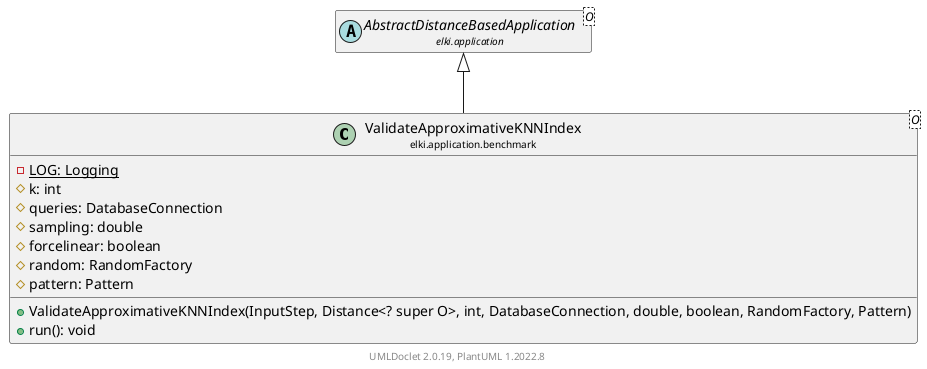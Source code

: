 @startuml
    remove .*\.(Instance|Par|Parameterizer|Factory)$
    set namespaceSeparator none
    hide empty fields
    hide empty methods

    class "<size:14>ValidateApproximativeKNNIndex\n<size:10>elki.application.benchmark" as elki.application.benchmark.ValidateApproximativeKNNIndex<O> [[ValidateApproximativeKNNIndex.html]] {
        {static} -LOG: Logging
        #k: int
        #queries: DatabaseConnection
        #sampling: double
        #forcelinear: boolean
        #random: RandomFactory
        #pattern: Pattern
        +ValidateApproximativeKNNIndex(InputStep, Distance<? super O>, int, DatabaseConnection, double, boolean, RandomFactory, Pattern)
        +run(): void
    }

    abstract class "<size:14>AbstractDistanceBasedApplication\n<size:10>elki.application" as elki.application.AbstractDistanceBasedApplication<O> [[../AbstractDistanceBasedApplication.html]]
    class "<size:14>ValidateApproximativeKNNIndex.Par\n<size:10>elki.application.benchmark" as elki.application.benchmark.ValidateApproximativeKNNIndex.Par<O>

    elki.application.AbstractDistanceBasedApplication <|-- elki.application.benchmark.ValidateApproximativeKNNIndex
    elki.application.benchmark.ValidateApproximativeKNNIndex +-- elki.application.benchmark.ValidateApproximativeKNNIndex.Par

    center footer UMLDoclet 2.0.19, PlantUML 1.2022.8
@enduml
